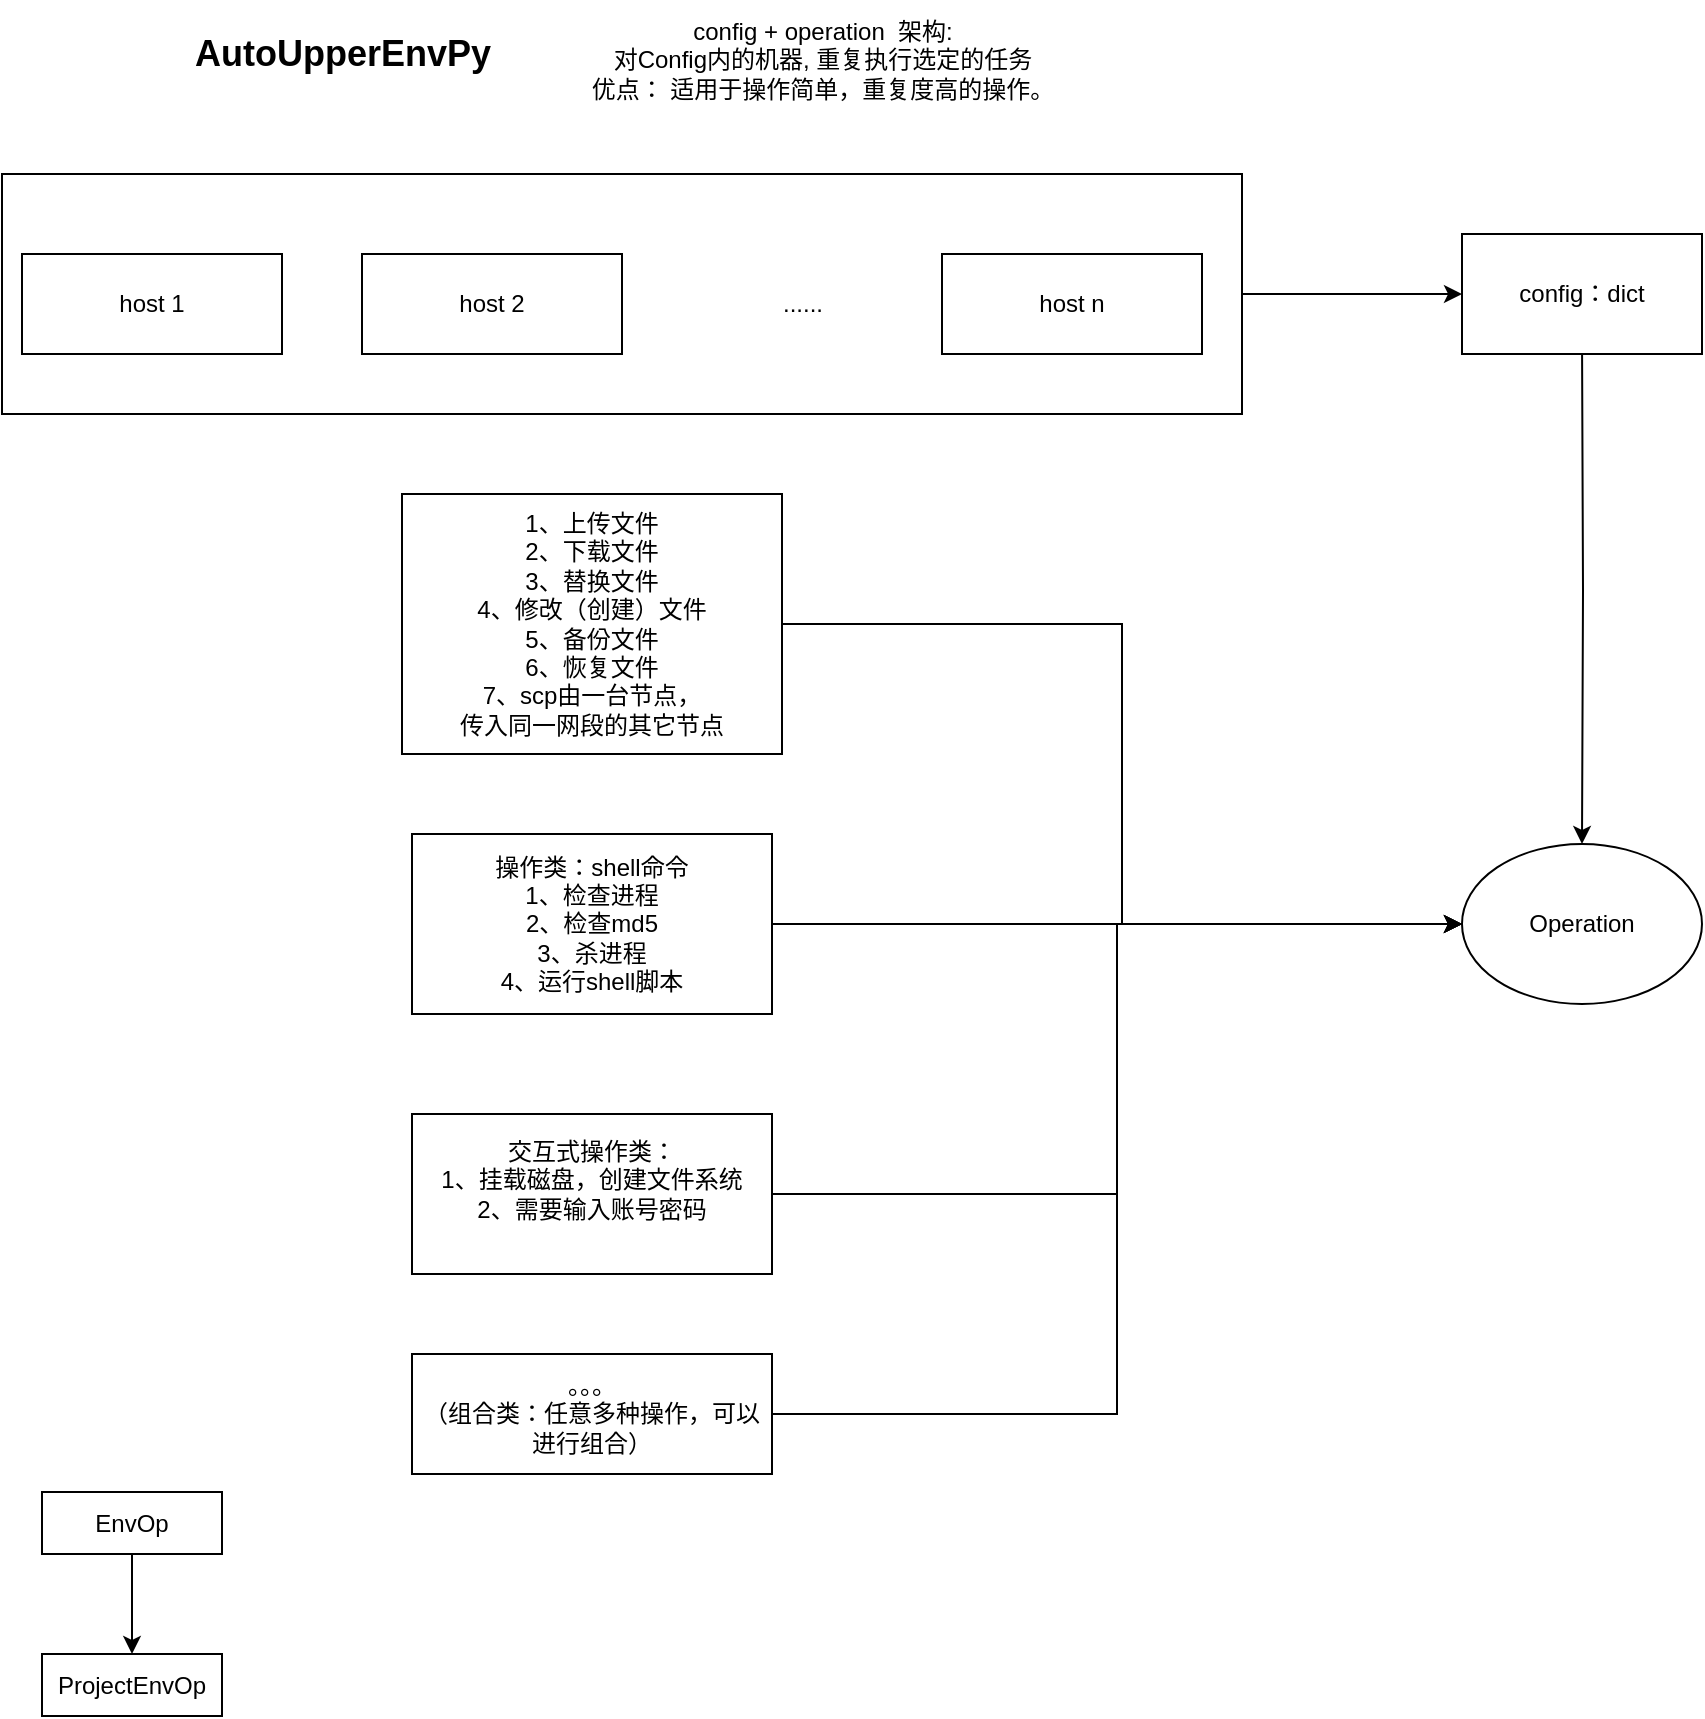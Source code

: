 <mxfile version="24.3.1" type="github">
  <diagram name="第 1 页" id="eWXddN8mTiqafnMkIH0A">
    <mxGraphModel dx="2629" dy="1111" grid="1" gridSize="10" guides="1" tooltips="1" connect="1" arrows="1" fold="1" page="1" pageScale="1" pageWidth="827" pageHeight="1169" math="0" shadow="0">
      <root>
        <mxCell id="0" />
        <mxCell id="1" parent="0" />
        <mxCell id="j0fL9U_XNabq70ZayVyc-7" style="edgeStyle=orthogonalEdgeStyle;rounded=0;orthogonalLoop=1;jettySize=auto;html=1;" parent="1" source="j0fL9U_XNabq70ZayVyc-5" target="j0fL9U_XNabq70ZayVyc-6" edge="1">
          <mxGeometry relative="1" as="geometry" />
        </mxCell>
        <mxCell id="j0fL9U_XNabq70ZayVyc-5" value="" style="rounded=0;whiteSpace=wrap;html=1;" parent="1" vertex="1">
          <mxGeometry x="-60" y="450" width="620" height="120" as="geometry" />
        </mxCell>
        <mxCell id="j0fL9U_XNabq70ZayVyc-1" value="host 1" style="rounded=0;whiteSpace=wrap;html=1;" parent="1" vertex="1">
          <mxGeometry x="-50" y="490" width="130" height="50" as="geometry" />
        </mxCell>
        <mxCell id="j0fL9U_XNabq70ZayVyc-2" value="host 2" style="rounded=0;whiteSpace=wrap;html=1;" parent="1" vertex="1">
          <mxGeometry x="120" y="490" width="130" height="50" as="geometry" />
        </mxCell>
        <mxCell id="j0fL9U_XNabq70ZayVyc-3" value="host n" style="rounded=0;whiteSpace=wrap;html=1;" parent="1" vertex="1">
          <mxGeometry x="410" y="490" width="130" height="50" as="geometry" />
        </mxCell>
        <mxCell id="j0fL9U_XNabq70ZayVyc-4" value="......" style="text;html=1;align=center;verticalAlign=middle;resizable=0;points=[];autosize=1;strokeColor=none;fillColor=none;" parent="1" vertex="1">
          <mxGeometry x="320" y="500" width="40" height="30" as="geometry" />
        </mxCell>
        <mxCell id="P2jQU-sOz0Nu1yAMH2Y4-11" style="edgeStyle=orthogonalEdgeStyle;rounded=0;orthogonalLoop=1;jettySize=auto;html=1;entryX=0.5;entryY=0;entryDx=0;entryDy=0;" parent="1" target="P2jQU-sOz0Nu1yAMH2Y4-6" edge="1">
          <mxGeometry relative="1" as="geometry">
            <mxPoint x="730" y="530" as="sourcePoint" />
          </mxGeometry>
        </mxCell>
        <mxCell id="j0fL9U_XNabq70ZayVyc-6" value="config：dict" style="rounded=0;whiteSpace=wrap;html=1;" parent="1" vertex="1">
          <mxGeometry x="670" y="480" width="120" height="60" as="geometry" />
        </mxCell>
        <mxCell id="P2jQU-sOz0Nu1yAMH2Y4-7" style="edgeStyle=orthogonalEdgeStyle;rounded=0;orthogonalLoop=1;jettySize=auto;html=1;entryX=0;entryY=0.5;entryDx=0;entryDy=0;" parent="1" source="j0fL9U_XNabq70ZayVyc-9" target="P2jQU-sOz0Nu1yAMH2Y4-6" edge="1">
          <mxGeometry relative="1" as="geometry">
            <mxPoint x="630" y="780" as="targetPoint" />
            <Array as="points">
              <mxPoint x="500" y="675" />
              <mxPoint x="500" y="825" />
            </Array>
          </mxGeometry>
        </mxCell>
        <mxCell id="j0fL9U_XNabq70ZayVyc-9" value="&lt;span style=&quot;text-wrap: nowrap;&quot;&gt;1、上传文件&lt;/span&gt;&lt;div style=&quot;border-color: var(--border-color); text-wrap: nowrap;&quot;&gt;2、下载文件&lt;/div&gt;&lt;div style=&quot;border-color: var(--border-color); text-wrap: nowrap;&quot;&gt;3、替换文件&lt;/div&gt;&lt;div style=&quot;border-color: var(--border-color); text-wrap: nowrap;&quot;&gt;4、修改（创建）文件&lt;/div&gt;&lt;div style=&quot;border-color: var(--border-color); text-wrap: nowrap;&quot;&gt;5、备份文件&lt;/div&gt;&lt;div style=&quot;border-color: var(--border-color); text-wrap: nowrap;&quot;&gt;6、恢复文件&lt;/div&gt;&lt;div style=&quot;border-color: var(--border-color); text-wrap: nowrap;&quot;&gt;7、scp由一台节点，&lt;/div&gt;&lt;div style=&quot;border-color: var(--border-color); text-wrap: nowrap;&quot;&gt;传入同一网段的其它节点&lt;/div&gt;" style="rounded=0;whiteSpace=wrap;html=1;" parent="1" vertex="1">
          <mxGeometry x="140" y="610" width="190" height="130" as="geometry" />
        </mxCell>
        <mxCell id="j0fL9U_XNabq70ZayVyc-12" value="&lt;div&gt;&lt;span style=&quot;text-wrap: wrap;&quot;&gt;&lt;br&gt;&lt;/span&gt;&lt;/div&gt;" style="text;html=1;align=center;verticalAlign=middle;resizable=0;points=[];autosize=1;strokeColor=none;fillColor=none;" parent="1" vertex="1">
          <mxGeometry x="310" y="695" width="20" height="30" as="geometry" />
        </mxCell>
        <mxCell id="P2jQU-sOz0Nu1yAMH2Y4-8" style="edgeStyle=orthogonalEdgeStyle;rounded=0;orthogonalLoop=1;jettySize=auto;html=1;" parent="1" source="j0fL9U_XNabq70ZayVyc-15" target="P2jQU-sOz0Nu1yAMH2Y4-6" edge="1">
          <mxGeometry relative="1" as="geometry" />
        </mxCell>
        <mxCell id="j0fL9U_XNabq70ZayVyc-15" value="操作类：shell命令&lt;div&gt;1、检查进程&lt;/div&gt;&lt;div&gt;2、检查md5&lt;/div&gt;&lt;div&gt;3、杀进程&lt;/div&gt;&lt;div&gt;4、运行shell脚本&lt;/div&gt;" style="rounded=0;whiteSpace=wrap;html=1;" parent="1" vertex="1">
          <mxGeometry x="145" y="780" width="180" height="90" as="geometry" />
        </mxCell>
        <mxCell id="P2jQU-sOz0Nu1yAMH2Y4-1" value="&lt;b&gt;&lt;font style=&quot;font-size: 18px;&quot;&gt;AutoUpperEnvPy&lt;/font&gt;&lt;/b&gt;" style="text;html=1;align=center;verticalAlign=middle;resizable=0;points=[];autosize=1;strokeColor=none;fillColor=none;" parent="1" vertex="1">
          <mxGeometry x="25" y="370" width="170" height="40" as="geometry" />
        </mxCell>
        <mxCell id="P2jQU-sOz0Nu1yAMH2Y4-9" style="edgeStyle=orthogonalEdgeStyle;rounded=0;orthogonalLoop=1;jettySize=auto;html=1;exitX=1;exitY=0.5;exitDx=0;exitDy=0;entryX=0;entryY=0.5;entryDx=0;entryDy=0;" parent="1" source="P2jQU-sOz0Nu1yAMH2Y4-3" target="P2jQU-sOz0Nu1yAMH2Y4-6" edge="1">
          <mxGeometry relative="1" as="geometry" />
        </mxCell>
        <mxCell id="P2jQU-sOz0Nu1yAMH2Y4-3" value="交互式操作类：&lt;div&gt;1、挂载磁盘，创建文件系统&lt;/div&gt;&lt;div&gt;2、需要输入账号密码&lt;/div&gt;&lt;div&gt;&lt;br&gt;&lt;/div&gt;" style="rounded=0;whiteSpace=wrap;html=1;" parent="1" vertex="1">
          <mxGeometry x="145" y="920" width="180" height="80" as="geometry" />
        </mxCell>
        <mxCell id="P2jQU-sOz0Nu1yAMH2Y4-10" style="edgeStyle=orthogonalEdgeStyle;rounded=0;orthogonalLoop=1;jettySize=auto;html=1;entryX=0;entryY=0.5;entryDx=0;entryDy=0;" parent="1" source="P2jQU-sOz0Nu1yAMH2Y4-4" target="P2jQU-sOz0Nu1yAMH2Y4-6" edge="1">
          <mxGeometry relative="1" as="geometry" />
        </mxCell>
        <mxCell id="P2jQU-sOz0Nu1yAMH2Y4-4" value="。。。&lt;div&gt;（组合类：任意多种操作，可以进行组合）&lt;/div&gt;" style="rounded=0;whiteSpace=wrap;html=1;" parent="1" vertex="1">
          <mxGeometry x="145" y="1040" width="180" height="60" as="geometry" />
        </mxCell>
        <mxCell id="P2jQU-sOz0Nu1yAMH2Y4-6" value="Operation" style="ellipse;whiteSpace=wrap;html=1;" parent="1" vertex="1">
          <mxGeometry x="670" y="785" width="120" height="80" as="geometry" />
        </mxCell>
        <mxCell id="P2jQU-sOz0Nu1yAMH2Y4-12" value="config + operation&amp;nbsp; 架构:&lt;div&gt;对Config内的机器, 重复执行选定的任务&lt;br&gt;&lt;div&gt;优点： 适用于操作简单，重复度高的操作。&lt;/div&gt;&lt;/div&gt;" style="text;html=1;align=center;verticalAlign=middle;resizable=0;points=[];autosize=1;strokeColor=none;fillColor=none;" parent="1" vertex="1">
          <mxGeometry x="225" y="363" width="250" height="60" as="geometry" />
        </mxCell>
        <mxCell id="djq5JXaleVEWkkbHnQkw-4" style="edgeStyle=orthogonalEdgeStyle;rounded=0;orthogonalLoop=1;jettySize=auto;html=1;entryX=0.5;entryY=0;entryDx=0;entryDy=0;" edge="1" parent="1" source="djq5JXaleVEWkkbHnQkw-1" target="djq5JXaleVEWkkbHnQkw-3">
          <mxGeometry relative="1" as="geometry" />
        </mxCell>
        <mxCell id="djq5JXaleVEWkkbHnQkw-1" value="EnvOp" style="rounded=0;whiteSpace=wrap;html=1;" vertex="1" parent="1">
          <mxGeometry x="-40" y="1109" width="90" height="31" as="geometry" />
        </mxCell>
        <mxCell id="djq5JXaleVEWkkbHnQkw-3" value="ProjectEnvOp" style="rounded=0;whiteSpace=wrap;html=1;" vertex="1" parent="1">
          <mxGeometry x="-40" y="1190" width="90" height="31" as="geometry" />
        </mxCell>
      </root>
    </mxGraphModel>
  </diagram>
</mxfile>
